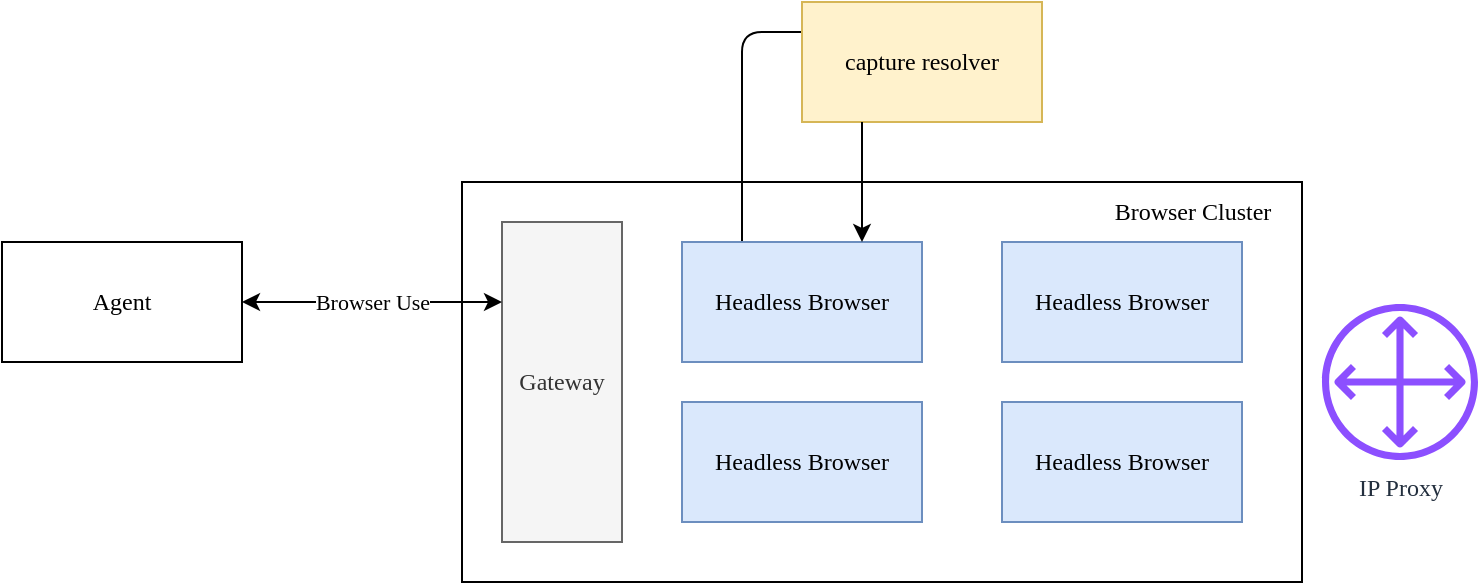 <mxfile>
    <diagram id="LcHw978P8_QcBTegCIpI" name="第 1 页">
        <mxGraphModel dx="1772" dy="538" grid="1" gridSize="10" guides="1" tooltips="1" connect="1" arrows="1" fold="1" page="1" pageScale="1" pageWidth="827" pageHeight="1169" math="0" shadow="0">
            <root>
                <mxCell id="0"/>
                <mxCell id="1" parent="0"/>
                <mxCell id="10" value="" style="rounded=0;whiteSpace=wrap;html=1;fontFamily=Comic Sans MS;" parent="1" vertex="1">
                    <mxGeometry x="220" y="120" width="420" height="200" as="geometry"/>
                </mxCell>
                <mxCell id="2" value="Gateway" style="rounded=0;whiteSpace=wrap;html=1;fillColor=#f5f5f5;fontColor=#333333;strokeColor=#666666;fontFamily=Comic Sans MS;" parent="1" vertex="1">
                    <mxGeometry x="240" y="140" width="60" height="160" as="geometry"/>
                </mxCell>
                <mxCell id="12" style="edgeStyle=orthogonalEdgeStyle;html=1;exitX=0.25;exitY=0;exitDx=0;exitDy=0;entryX=0;entryY=0.25;entryDx=0;entryDy=0;endArrow=none;endFill=0;fontFamily=Comic Sans MS;" parent="1" source="3" target="7" edge="1">
                    <mxGeometry relative="1" as="geometry"/>
                </mxCell>
                <mxCell id="3" value="Headless Browser" style="rounded=0;whiteSpace=wrap;html=1;fillColor=#dae8fc;strokeColor=#6c8ebf;fontFamily=Comic Sans MS;" parent="1" vertex="1">
                    <mxGeometry x="330" y="150" width="120" height="60" as="geometry"/>
                </mxCell>
                <mxCell id="4" value="Headless Browser" style="rounded=0;whiteSpace=wrap;html=1;fillColor=#dae8fc;strokeColor=#6c8ebf;fontFamily=Comic Sans MS;" parent="1" vertex="1">
                    <mxGeometry x="490" y="150" width="120" height="60" as="geometry"/>
                </mxCell>
                <mxCell id="5" value="Headless Browser" style="rounded=0;whiteSpace=wrap;html=1;fillColor=#dae8fc;strokeColor=#6c8ebf;fontFamily=Comic Sans MS;" parent="1" vertex="1">
                    <mxGeometry x="330" y="230" width="120" height="60" as="geometry"/>
                </mxCell>
                <mxCell id="6" value="Headless Browser" style="rounded=0;whiteSpace=wrap;html=1;fillColor=#dae8fc;strokeColor=#6c8ebf;fontFamily=Comic Sans MS;" parent="1" vertex="1">
                    <mxGeometry x="490" y="230" width="120" height="60" as="geometry"/>
                </mxCell>
                <mxCell id="7" value="capture resolver" style="rounded=0;whiteSpace=wrap;html=1;fillColor=#fff2cc;strokeColor=#d6b656;fontFamily=Comic Sans MS;" parent="1" vertex="1">
                    <mxGeometry x="390" y="30" width="120" height="60" as="geometry"/>
                </mxCell>
                <mxCell id="9" value="IP Proxy" style="sketch=0;outlineConnect=0;fontColor=#232F3E;gradientColor=none;fillColor=#8C4FFF;strokeColor=none;dashed=0;verticalLabelPosition=bottom;verticalAlign=top;align=center;html=1;fontSize=12;fontStyle=0;aspect=fixed;pointerEvents=1;shape=mxgraph.aws4.customer_gateway;fontFamily=Comic Sans MS;" parent="1" vertex="1">
                    <mxGeometry x="650" y="181" width="78" height="78" as="geometry"/>
                </mxCell>
                <mxCell id="11" value="Browser Cluster" style="text;html=1;align=center;verticalAlign=middle;resizable=0;points=[];autosize=1;strokeColor=none;fillColor=none;fontFamily=Comic Sans MS;" parent="1" vertex="1">
                    <mxGeometry x="530" y="120" width="110" height="30" as="geometry"/>
                </mxCell>
                <mxCell id="13" style="edgeStyle=none;html=1;exitX=0.25;exitY=1;exitDx=0;exitDy=0;entryX=0.75;entryY=0;entryDx=0;entryDy=0;fontFamily=Comic Sans MS;" parent="1" source="7" target="3" edge="1">
                    <mxGeometry relative="1" as="geometry"/>
                </mxCell>
                <mxCell id="15" value="Browser Use" style="edgeStyle=none;html=1;exitX=1;exitY=0.5;exitDx=0;exitDy=0;entryX=0;entryY=0.25;entryDx=0;entryDy=0;startArrow=classic;startFill=1;fontFamily=Comic Sans MS;" edge="1" parent="1" source="14" target="2">
                    <mxGeometry relative="1" as="geometry"/>
                </mxCell>
                <mxCell id="14" value="Agent" style="rounded=0;whiteSpace=wrap;html=1;fontFamily=Comic Sans MS;" vertex="1" parent="1">
                    <mxGeometry x="-10" y="150" width="120" height="60" as="geometry"/>
                </mxCell>
            </root>
        </mxGraphModel>
    </diagram>
</mxfile>
